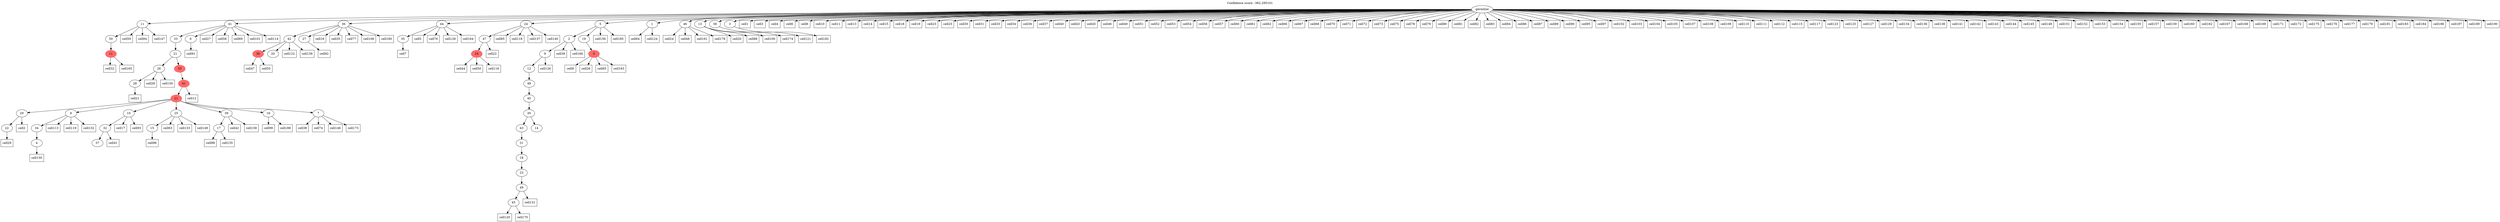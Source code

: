 digraph g {
	"56" -> "57";
	"57" [color=indianred1, style=filled, label="11"];
	"55" -> "56";
	"56" [label="50"];
	"50" -> "51";
	"51" [label="28"];
	"48" -> "49";
	"49" [label="22"];
	"46" -> "47";
	"47" [label="4"];
	"45" -> "46";
	"46" [label="34"];
	"43" -> "44";
	"44" [label="37"];
	"42" -> "43";
	"43" [label="32"];
	"40" -> "41";
	"41" [label="15"];
	"37" -> "38";
	"38" [label="17"];
	"35" -> "36";
	"36" [label="16"];
	"35" -> "37";
	"37" [label="39"];
	"35" -> "39";
	"39" [label="7"];
	"35" -> "40";
	"40" [label="25"];
	"35" -> "42";
	"42" [label="10"];
	"35" -> "45";
	"45" [label="8"];
	"35" -> "48";
	"48" [label="29"];
	"34" -> "35";
	"35" [color=indianred1, style=filled, label="21"];
	"33" -> "34";
	"34" [color=indianred1, style=filled, label="41"];
	"32" -> "33";
	"33" [color=indianred1, style=filled, label="33"];
	"32" -> "50";
	"50" [label="26"];
	"31" -> "32";
	"32" [label="21"];
	"30" -> "31";
	"31" [label="33"];
	"30" -> "52";
	"52" [label="6"];
	"25" -> "26";
	"26" [color=indianred1, style=filled, label="36"];
	"25" -> "27";
	"27" [label="20"];
	"24" -> "25";
	"25" [label="42"];
	"24" -> "28";
	"28" [label="27"];
	"21" -> "22";
	"22" [label="35"];
	"19" -> "20";
	"20" [color=indianred1, style=filled, label="24"];
	"18" -> "19";
	"19" [label="47"];
	"14" -> "15";
	"15" [label="45"];
	"13" -> "14";
	"14" [label="49"];
	"12" -> "13";
	"13" [label="23"];
	"11" -> "12";
	"12" [label="18"];
	"10" -> "11";
	"11" [label="31"];
	"9" -> "10";
	"10" [label="43"];
	"9" -> "16";
	"16" [label="14"];
	"8" -> "9";
	"9" [label="30"];
	"7" -> "8";
	"8" [label="40"];
	"6" -> "7";
	"7" [label="48"];
	"5" -> "6";
	"6" [label="12"];
	"4" -> "5";
	"5" [label="9"];
	"2" -> "3";
	"3" [color=indianred1, style=filled, label="5"];
	"1" -> "2";
	"2" [label="19"];
	"1" -> "4";
	"4" [label="2"];
	"0" -> "1";
	"1" [label="5"];
	"0" -> "17";
	"17" [label="1"];
	"0" -> "18";
	"18" [label="24"];
	"0" -> "21";
	"21" [label="44"];
	"0" -> "23";
	"23" [label="46"];
	"0" -> "24";
	"24" [label="36"];
	"0" -> "29";
	"29" [label="13"];
	"0" -> "30";
	"30" [label="41"];
	"0" -> "53";
	"53" [label="38"];
	"0" -> "54";
	"54" [label="3"];
	"0" -> "55";
	"55" [label="11"];
	"0" [label="germline"];
	"0" -> "cell1";
	"cell1" [shape=box];
	"48" -> "cell2";
	"cell2" [shape=box];
	"0" -> "cell3";
	"cell3" [shape=box];
	"0" -> "cell4";
	"cell4" [shape=box];
	"21" -> "cell5";
	"cell5" [shape=box];
	"0" -> "cell6";
	"cell6" [shape=box];
	"22" -> "cell7";
	"cell7" [shape=box];
	"0" -> "cell8";
	"cell8" [shape=box];
	"3" -> "cell9";
	"cell9" [shape=box];
	"0" -> "cell10";
	"cell10" [shape=box];
	"0" -> "cell11";
	"cell11" [shape=box];
	"34" -> "cell12";
	"cell12" [shape=box];
	"0" -> "cell13";
	"cell13" [shape=box];
	"0" -> "cell14";
	"cell14" [shape=box];
	"0" -> "cell15";
	"cell15" [shape=box];
	"24" -> "cell16";
	"cell16" [shape=box];
	"42" -> "cell17";
	"cell17" [shape=box];
	"0" -> "cell18";
	"cell18" [shape=box];
	"0" -> "cell19";
	"cell19" [shape=box];
	"29" -> "cell20";
	"cell20" [shape=box];
	"51" -> "cell21";
	"cell21" [shape=box];
	"19" -> "cell22";
	"cell22" [shape=box];
	"0" -> "cell23";
	"cell23" [shape=box];
	"23" -> "cell24";
	"cell24" [shape=box];
	"0" -> "cell25";
	"cell25" [shape=box];
	"3" -> "cell26";
	"cell26" [shape=box];
	"30" -> "cell27";
	"cell27" [shape=box];
	"50" -> "cell28";
	"cell28" [shape=box];
	"49" -> "cell29";
	"cell29" [shape=box];
	"0" -> "cell30";
	"cell30" [shape=box];
	"0" -> "cell31";
	"cell31" [shape=box];
	"57" -> "cell32";
	"cell32" [shape=box];
	"0" -> "cell33";
	"cell33" [shape=box];
	"0" -> "cell34";
	"cell34" [shape=box];
	"24" -> "cell35";
	"cell35" [shape=box];
	"0" -> "cell36";
	"cell36" [shape=box];
	"0" -> "cell37";
	"cell37" [shape=box];
	"39" -> "cell38";
	"cell38" [shape=box];
	"4" -> "cell39";
	"cell39" [shape=box];
	"0" -> "cell40";
	"cell40" [shape=box];
	"43" -> "cell41";
	"cell41" [shape=box];
	"37" -> "cell42";
	"cell42" [shape=box];
	"0" -> "cell43";
	"cell43" [shape=box];
	"20" -> "cell44";
	"cell44" [shape=box];
	"0" -> "cell45";
	"cell45" [shape=box];
	"0" -> "cell46";
	"cell46" [shape=box];
	"26" -> "cell47";
	"cell47" [shape=box];
	"23" -> "cell48";
	"cell48" [shape=box];
	"0" -> "cell49";
	"cell49" [shape=box];
	"20" -> "cell50";
	"cell50" [shape=box];
	"0" -> "cell51";
	"cell51" [shape=box];
	"0" -> "cell52";
	"cell52" [shape=box];
	"0" -> "cell53";
	"cell53" [shape=box];
	"0" -> "cell54";
	"cell54" [shape=box];
	"26" -> "cell55";
	"cell55" [shape=box];
	"0" -> "cell56";
	"cell56" [shape=box];
	"0" -> "cell57";
	"cell57" [shape=box];
	"30" -> "cell58";
	"cell58" [shape=box];
	"55" -> "cell59";
	"cell59" [shape=box];
	"0" -> "cell60";
	"cell60" [shape=box];
	"0" -> "cell61";
	"cell61" [shape=box];
	"0" -> "cell62";
	"cell62" [shape=box];
	"40" -> "cell63";
	"cell63" [shape=box];
	"17" -> "cell64";
	"cell64" [shape=box];
	"3" -> "cell65";
	"cell65" [shape=box];
	"0" -> "cell66";
	"cell66" [shape=box];
	"0" -> "cell67";
	"cell67" [shape=box];
	"0" -> "cell68";
	"cell68" [shape=box];
	"30" -> "cell69";
	"cell69" [shape=box];
	"0" -> "cell70";
	"cell70" [shape=box];
	"0" -> "cell71";
	"cell71" [shape=box];
	"0" -> "cell72";
	"cell72" [shape=box];
	"0" -> "cell73";
	"cell73" [shape=box];
	"39" -> "cell74";
	"cell74" [shape=box];
	"0" -> "cell75";
	"cell75" [shape=box];
	"21" -> "cell76";
	"cell76" [shape=box];
	"24" -> "cell77";
	"cell77" [shape=box];
	"0" -> "cell78";
	"cell78" [shape=box];
	"0" -> "cell79";
	"cell79" [shape=box];
	"0" -> "cell80";
	"cell80" [shape=box];
	"0" -> "cell81";
	"cell81" [shape=box];
	"0" -> "cell82";
	"cell82" [shape=box];
	"0" -> "cell83";
	"cell83" [shape=box];
	"0" -> "cell84";
	"cell84" [shape=box];
	"18" -> "cell85";
	"cell85" [shape=box];
	"0" -> "cell86";
	"cell86" [shape=box];
	"0" -> "cell87";
	"cell87" [shape=box];
	"29" -> "cell88";
	"cell88" [shape=box];
	"0" -> "cell89";
	"cell89" [shape=box];
	"0" -> "cell90";
	"cell90" [shape=box];
	"52" -> "cell91";
	"cell91" [shape=box];
	"28" -> "cell92";
	"cell92" [shape=box];
	"42" -> "cell93";
	"cell93" [shape=box];
	"55" -> "cell94";
	"cell94" [shape=box];
	"0" -> "cell95";
	"cell95" [shape=box];
	"41" -> "cell96";
	"cell96" [shape=box];
	"0" -> "cell97";
	"cell97" [shape=box];
	"38" -> "cell98";
	"cell98" [shape=box];
	"36" -> "cell99";
	"cell99" [shape=box];
	"29" -> "cell100";
	"cell100" [shape=box];
	"30" -> "cell101";
	"cell101" [shape=box];
	"0" -> "cell102";
	"cell102" [shape=box];
	"0" -> "cell103";
	"cell103" [shape=box];
	"0" -> "cell104";
	"cell104" [shape=box];
	"0" -> "cell105";
	"cell105" [shape=box];
	"24" -> "cell106";
	"cell106" [shape=box];
	"0" -> "cell107";
	"cell107" [shape=box];
	"0" -> "cell108";
	"cell108" [shape=box];
	"0" -> "cell109";
	"cell109" [shape=box];
	"0" -> "cell110";
	"cell110" [shape=box];
	"0" -> "cell111";
	"cell111" [shape=box];
	"0" -> "cell112";
	"cell112" [shape=box];
	"45" -> "cell113";
	"cell113" [shape=box];
	"30" -> "cell114";
	"cell114" [shape=box];
	"0" -> "cell115";
	"cell115" [shape=box];
	"20" -> "cell116";
	"cell116" [shape=box];
	"0" -> "cell117";
	"cell117" [shape=box];
	"18" -> "cell118";
	"cell118" [shape=box];
	"45" -> "cell119";
	"cell119" [shape=box];
	"15" -> "cell120";
	"cell120" [shape=box];
	"53" -> "cell121";
	"cell121" [shape=box];
	"25" -> "cell122";
	"cell122" [shape=box];
	"0" -> "cell123";
	"cell123" [shape=box];
	"17" -> "cell124";
	"cell124" [shape=box];
	"0" -> "cell125";
	"cell125" [shape=box];
	"5" -> "cell126";
	"cell126" [shape=box];
	"0" -> "cell127";
	"cell127" [shape=box];
	"21" -> "cell128";
	"cell128" [shape=box];
	"0" -> "cell129";
	"cell129" [shape=box];
	"47" -> "cell130";
	"cell130" [shape=box];
	"14" -> "cell131";
	"cell131" [shape=box];
	"45" -> "cell132";
	"cell132" [shape=box];
	"40" -> "cell133";
	"cell133" [shape=box];
	"0" -> "cell134";
	"cell134" [shape=box];
	"38" -> "cell135";
	"cell135" [shape=box];
	"0" -> "cell136";
	"cell136" [shape=box];
	"18" -> "cell137";
	"cell137" [shape=box];
	"0" -> "cell138";
	"cell138" [shape=box];
	"25" -> "cell139";
	"cell139" [shape=box];
	"18" -> "cell140";
	"cell140" [shape=box];
	"0" -> "cell141";
	"cell141" [shape=box];
	"0" -> "cell142";
	"cell142" [shape=box];
	"0" -> "cell143";
	"cell143" [shape=box];
	"0" -> "cell144";
	"cell144" [shape=box];
	"0" -> "cell145";
	"cell145" [shape=box];
	"39" -> "cell146";
	"cell146" [shape=box];
	"55" -> "cell147";
	"cell147" [shape=box];
	"0" -> "cell148";
	"cell148" [shape=box];
	"40" -> "cell149";
	"cell149" [shape=box];
	"50" -> "cell150";
	"cell150" [shape=box];
	"0" -> "cell151";
	"cell151" [shape=box];
	"0" -> "cell152";
	"cell152" [shape=box];
	"0" -> "cell153";
	"cell153" [shape=box];
	"0" -> "cell154";
	"cell154" [shape=box];
	"0" -> "cell155";
	"cell155" [shape=box];
	"1" -> "cell156";
	"cell156" [shape=box];
	"0" -> "cell157";
	"cell157" [shape=box];
	"37" -> "cell158";
	"cell158" [shape=box];
	"0" -> "cell159";
	"cell159" [shape=box];
	"0" -> "cell160";
	"cell160" [shape=box];
	"23" -> "cell161";
	"cell161" [shape=box];
	"0" -> "cell162";
	"cell162" [shape=box];
	"3" -> "cell163";
	"cell163" [shape=box];
	"21" -> "cell164";
	"cell164" [shape=box];
	"57" -> "cell165";
	"cell165" [shape=box];
	"4" -> "cell166";
	"cell166" [shape=box];
	"0" -> "cell167";
	"cell167" [shape=box];
	"0" -> "cell168";
	"cell168" [shape=box];
	"0" -> "cell169";
	"cell169" [shape=box];
	"15" -> "cell170";
	"cell170" [shape=box];
	"0" -> "cell171";
	"cell171" [shape=box];
	"0" -> "cell172";
	"cell172" [shape=box];
	"39" -> "cell173";
	"cell173" [shape=box];
	"29" -> "cell174";
	"cell174" [shape=box];
	"0" -> "cell175";
	"cell175" [shape=box];
	"0" -> "cell176";
	"cell176" [shape=box];
	"0" -> "cell177";
	"cell177" [shape=box];
	"23" -> "cell178";
	"cell178" [shape=box];
	"0" -> "cell179";
	"cell179" [shape=box];
	"24" -> "cell180";
	"cell180" [shape=box];
	"0" -> "cell181";
	"cell181" [shape=box];
	"54" -> "cell182";
	"cell182" [shape=box];
	"0" -> "cell183";
	"cell183" [shape=box];
	"0" -> "cell184";
	"cell184" [shape=box];
	"1" -> "cell185";
	"cell185" [shape=box];
	"0" -> "cell186";
	"cell186" [shape=box];
	"0" -> "cell187";
	"cell187" [shape=box];
	"36" -> "cell188";
	"cell188" [shape=box];
	"0" -> "cell189";
	"cell189" [shape=box];
	"0" -> "cell190";
	"cell190" [shape=box];
	labelloc="t";
	label="Confidence score: -362.295101";
}
